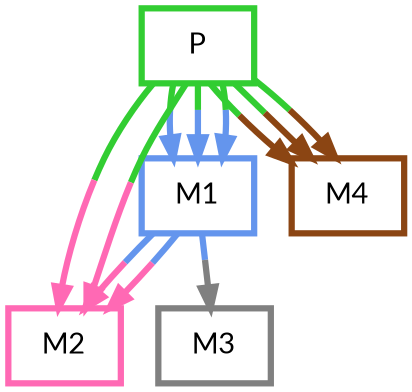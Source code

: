 digraph  {
dpi=600;size=3.5;
P [color="#32cd32", fillcolor=white, fontname=Lato, penwidth="3.0", shape=box];
M1 [color="#6495ed", fillcolor=white, fontname=Lato, penwidth="3.0", shape=box];
M2 [color="#ff69b4", fillcolor=white, fontname=Lato, penwidth="3.0", shape=box];
M3 [color="#808080", fillcolor=white, fontname=Lato, penwidth="3.0", shape=box];
M4 [color="#8b4513", fillcolor=white, fontname=Lato, penwidth="3.0", shape=box];
P -> M1  [color="#32cd32;0.5:#6495ed", key=0, penwidth=3];
P -> M1  [color="#32cd32;0.5:#6495ed", key=1, penwidth=3];
P -> M1  [color="#32cd32;0.5:#6495ed", key=2, penwidth=3];
P -> M2  [color="#32cd32;0.5:#ff69b4", key=0, penwidth=3];
P -> M2  [color="#32cd32;0.5:#ff69b4", key=1, penwidth=3];
P -> M4  [color="#32cd32;0.5:#8b4513", key=0, penwidth=3];
P -> M4  [color="#32cd32;0.5:#8b4513", key=1, penwidth=3];
P -> M4  [color="#32cd32;0.5:#8b4513", key=2, penwidth=3];
M1 -> M2  [color="#6495ed;0.5:#ff69b4", key=0, penwidth=3];
M1 -> M2  [color="#6495ed;0.5:#ff69b4", key=1, penwidth=3];
M1 -> M3  [color="#6495ed;0.5:#808080", key=0, penwidth=3];
}
